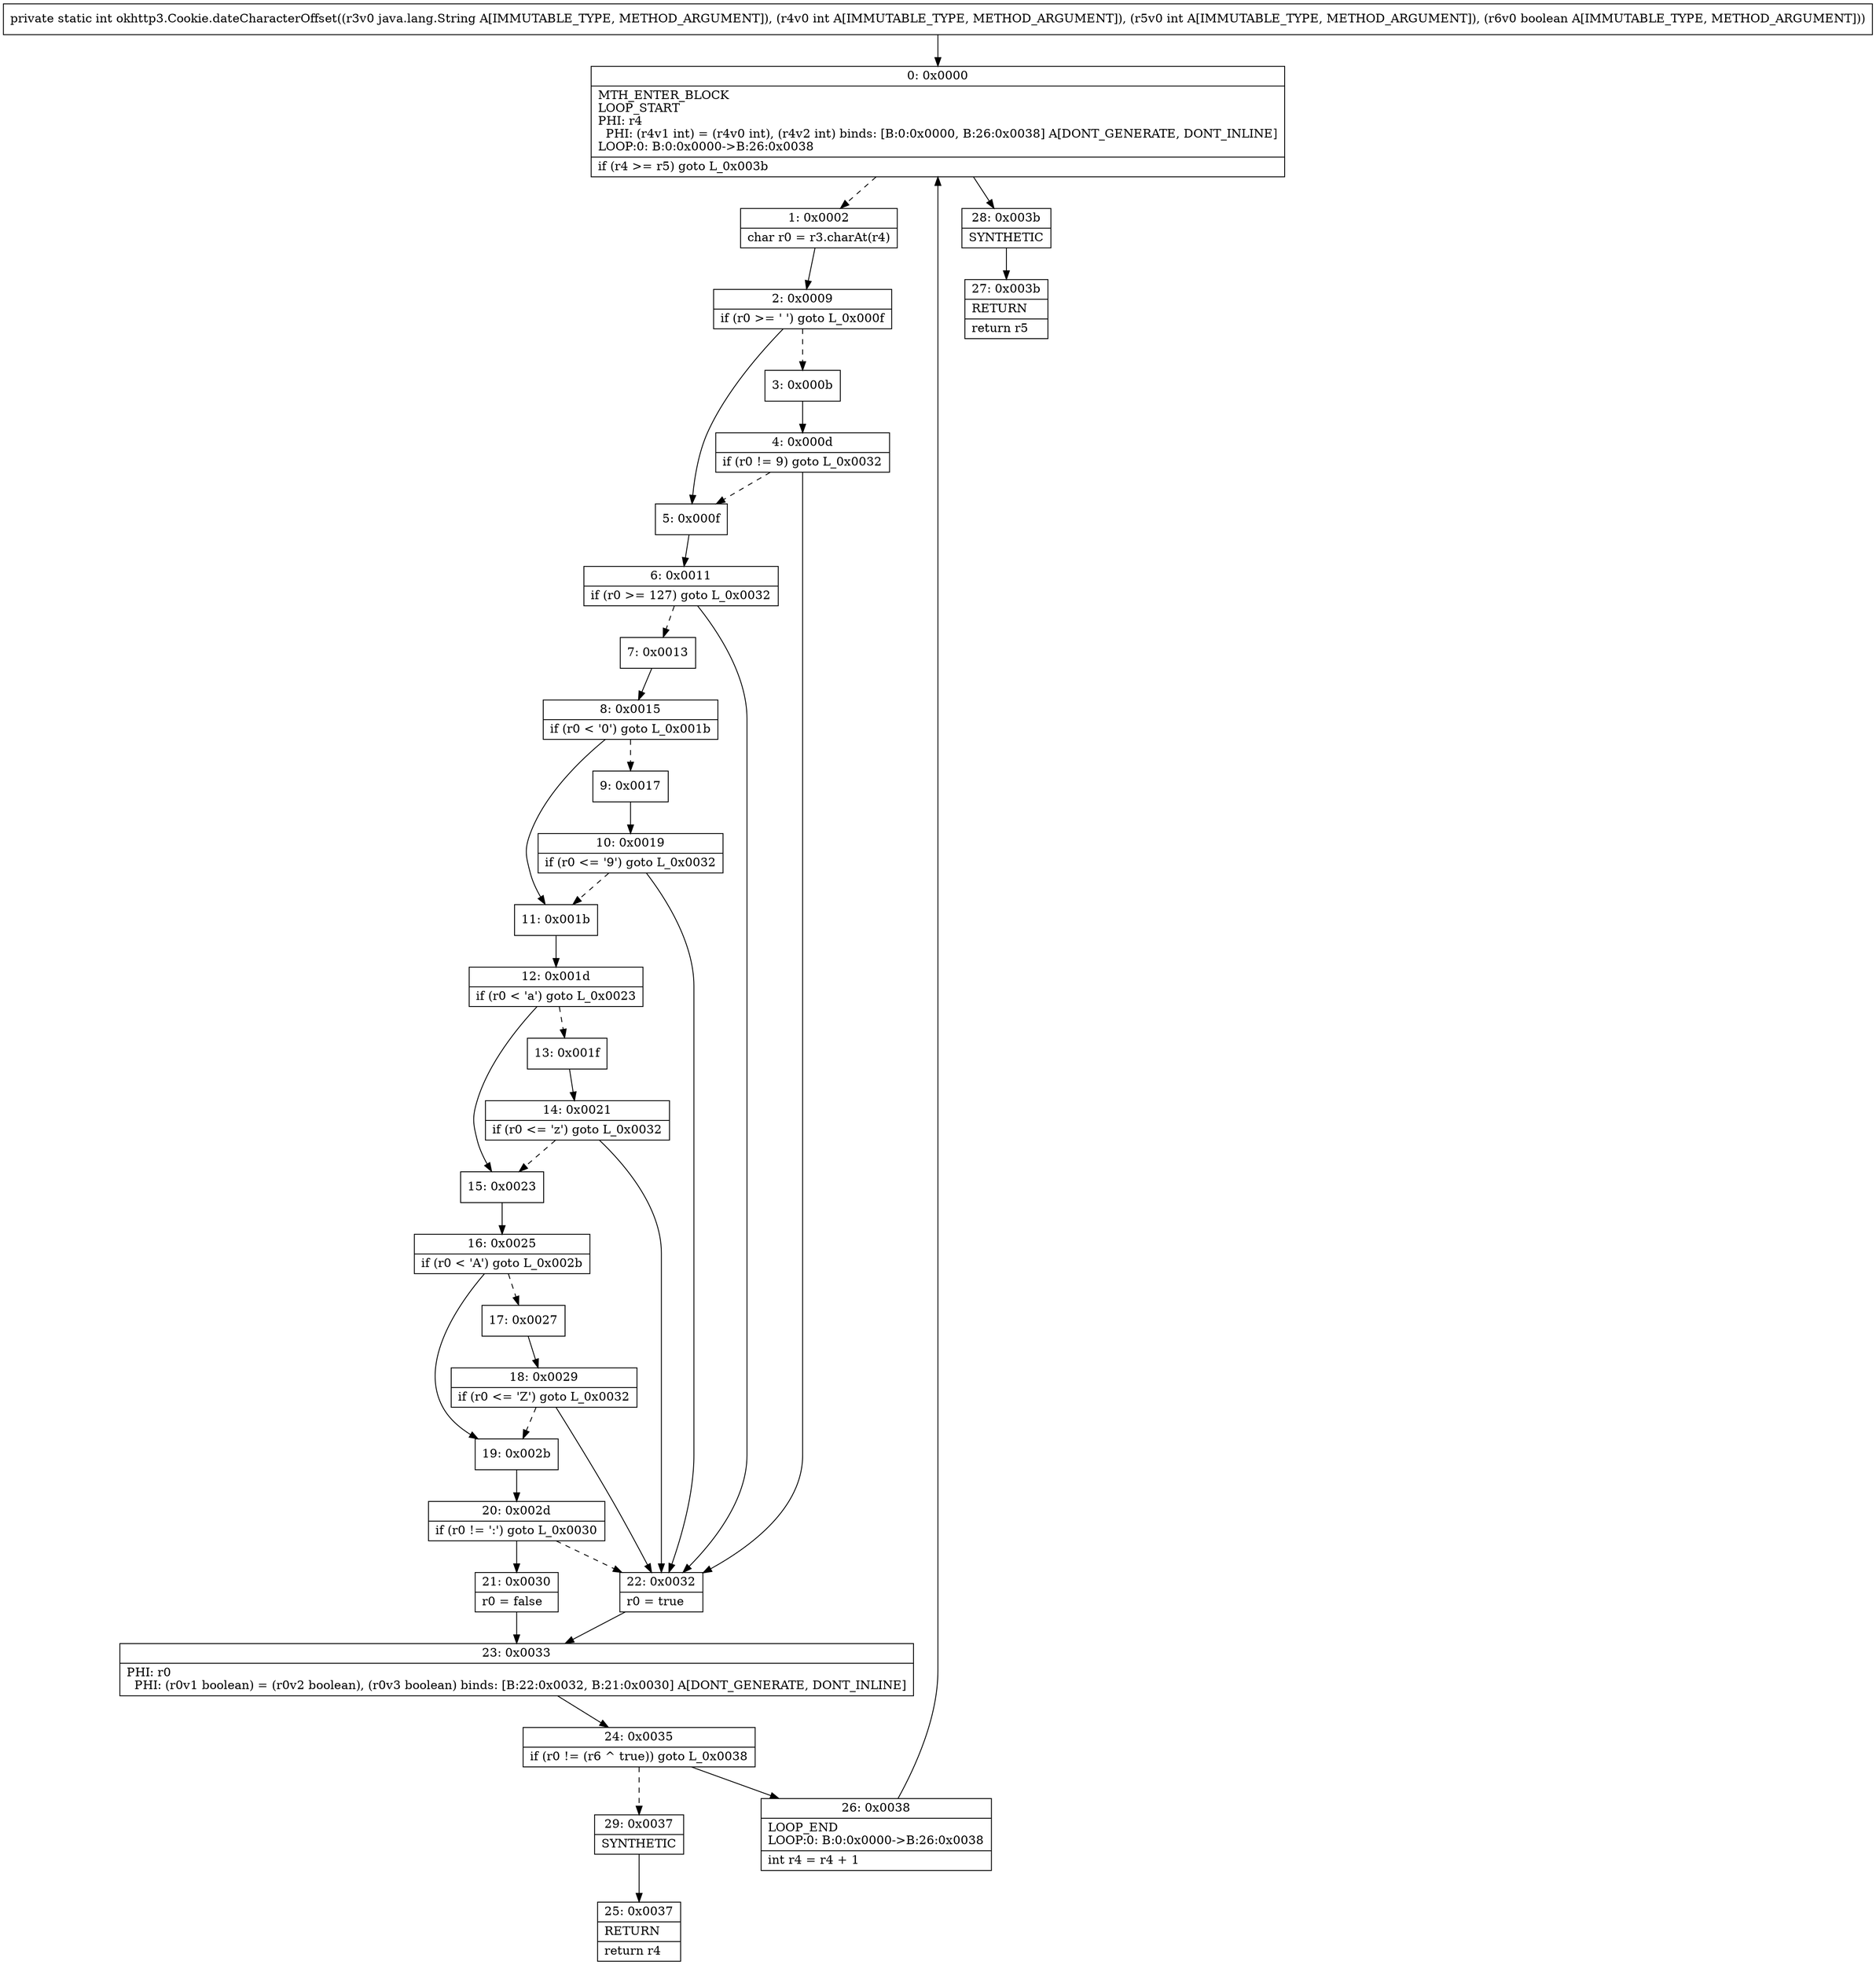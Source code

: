 digraph "CFG forokhttp3.Cookie.dateCharacterOffset(Ljava\/lang\/String;IIZ)I" {
Node_0 [shape=record,label="{0\:\ 0x0000|MTH_ENTER_BLOCK\lLOOP_START\lPHI: r4 \l  PHI: (r4v1 int) = (r4v0 int), (r4v2 int) binds: [B:0:0x0000, B:26:0x0038] A[DONT_GENERATE, DONT_INLINE]\lLOOP:0: B:0:0x0000\-\>B:26:0x0038\l|if (r4 \>= r5) goto L_0x003b\l}"];
Node_1 [shape=record,label="{1\:\ 0x0002|char r0 = r3.charAt(r4)\l}"];
Node_2 [shape=record,label="{2\:\ 0x0009|if (r0 \>= ' ') goto L_0x000f\l}"];
Node_3 [shape=record,label="{3\:\ 0x000b}"];
Node_4 [shape=record,label="{4\:\ 0x000d|if (r0 != 9) goto L_0x0032\l}"];
Node_5 [shape=record,label="{5\:\ 0x000f}"];
Node_6 [shape=record,label="{6\:\ 0x0011|if (r0 \>= 127) goto L_0x0032\l}"];
Node_7 [shape=record,label="{7\:\ 0x0013}"];
Node_8 [shape=record,label="{8\:\ 0x0015|if (r0 \< '0') goto L_0x001b\l}"];
Node_9 [shape=record,label="{9\:\ 0x0017}"];
Node_10 [shape=record,label="{10\:\ 0x0019|if (r0 \<= '9') goto L_0x0032\l}"];
Node_11 [shape=record,label="{11\:\ 0x001b}"];
Node_12 [shape=record,label="{12\:\ 0x001d|if (r0 \< 'a') goto L_0x0023\l}"];
Node_13 [shape=record,label="{13\:\ 0x001f}"];
Node_14 [shape=record,label="{14\:\ 0x0021|if (r0 \<= 'z') goto L_0x0032\l}"];
Node_15 [shape=record,label="{15\:\ 0x0023}"];
Node_16 [shape=record,label="{16\:\ 0x0025|if (r0 \< 'A') goto L_0x002b\l}"];
Node_17 [shape=record,label="{17\:\ 0x0027}"];
Node_18 [shape=record,label="{18\:\ 0x0029|if (r0 \<= 'Z') goto L_0x0032\l}"];
Node_19 [shape=record,label="{19\:\ 0x002b}"];
Node_20 [shape=record,label="{20\:\ 0x002d|if (r0 != ':') goto L_0x0030\l}"];
Node_21 [shape=record,label="{21\:\ 0x0030|r0 = false\l}"];
Node_22 [shape=record,label="{22\:\ 0x0032|r0 = true\l}"];
Node_23 [shape=record,label="{23\:\ 0x0033|PHI: r0 \l  PHI: (r0v1 boolean) = (r0v2 boolean), (r0v3 boolean) binds: [B:22:0x0032, B:21:0x0030] A[DONT_GENERATE, DONT_INLINE]\l}"];
Node_24 [shape=record,label="{24\:\ 0x0035|if (r0 != (r6 ^ true)) goto L_0x0038\l}"];
Node_25 [shape=record,label="{25\:\ 0x0037|RETURN\l|return r4\l}"];
Node_26 [shape=record,label="{26\:\ 0x0038|LOOP_END\lLOOP:0: B:0:0x0000\-\>B:26:0x0038\l|int r4 = r4 + 1\l}"];
Node_27 [shape=record,label="{27\:\ 0x003b|RETURN\l|return r5\l}"];
Node_28 [shape=record,label="{28\:\ 0x003b|SYNTHETIC\l}"];
Node_29 [shape=record,label="{29\:\ 0x0037|SYNTHETIC\l}"];
MethodNode[shape=record,label="{private static int okhttp3.Cookie.dateCharacterOffset((r3v0 java.lang.String A[IMMUTABLE_TYPE, METHOD_ARGUMENT]), (r4v0 int A[IMMUTABLE_TYPE, METHOD_ARGUMENT]), (r5v0 int A[IMMUTABLE_TYPE, METHOD_ARGUMENT]), (r6v0 boolean A[IMMUTABLE_TYPE, METHOD_ARGUMENT])) }"];
MethodNode -> Node_0;
Node_0 -> Node_1[style=dashed];
Node_0 -> Node_28;
Node_1 -> Node_2;
Node_2 -> Node_3[style=dashed];
Node_2 -> Node_5;
Node_3 -> Node_4;
Node_4 -> Node_5[style=dashed];
Node_4 -> Node_22;
Node_5 -> Node_6;
Node_6 -> Node_7[style=dashed];
Node_6 -> Node_22;
Node_7 -> Node_8;
Node_8 -> Node_9[style=dashed];
Node_8 -> Node_11;
Node_9 -> Node_10;
Node_10 -> Node_11[style=dashed];
Node_10 -> Node_22;
Node_11 -> Node_12;
Node_12 -> Node_13[style=dashed];
Node_12 -> Node_15;
Node_13 -> Node_14;
Node_14 -> Node_15[style=dashed];
Node_14 -> Node_22;
Node_15 -> Node_16;
Node_16 -> Node_17[style=dashed];
Node_16 -> Node_19;
Node_17 -> Node_18;
Node_18 -> Node_19[style=dashed];
Node_18 -> Node_22;
Node_19 -> Node_20;
Node_20 -> Node_21;
Node_20 -> Node_22[style=dashed];
Node_21 -> Node_23;
Node_22 -> Node_23;
Node_23 -> Node_24;
Node_24 -> Node_26;
Node_24 -> Node_29[style=dashed];
Node_26 -> Node_0;
Node_28 -> Node_27;
Node_29 -> Node_25;
}

